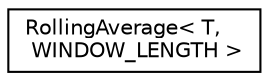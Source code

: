 digraph "Graphical Class Hierarchy"
{
  edge [fontname="Helvetica",fontsize="10",labelfontname="Helvetica",labelfontsize="10"];
  node [fontname="Helvetica",fontsize="10",shape=record];
  rankdir="LR";
  Node1 [label="RollingAverage\< T,\l WINDOW_LENGTH \>",height=0.2,width=0.4,color="black", fillcolor="white", style="filled",URL="$class_rolling_average.html",tooltip="Calculates a running average over a specified number of the most recent readings. ..."];
}
